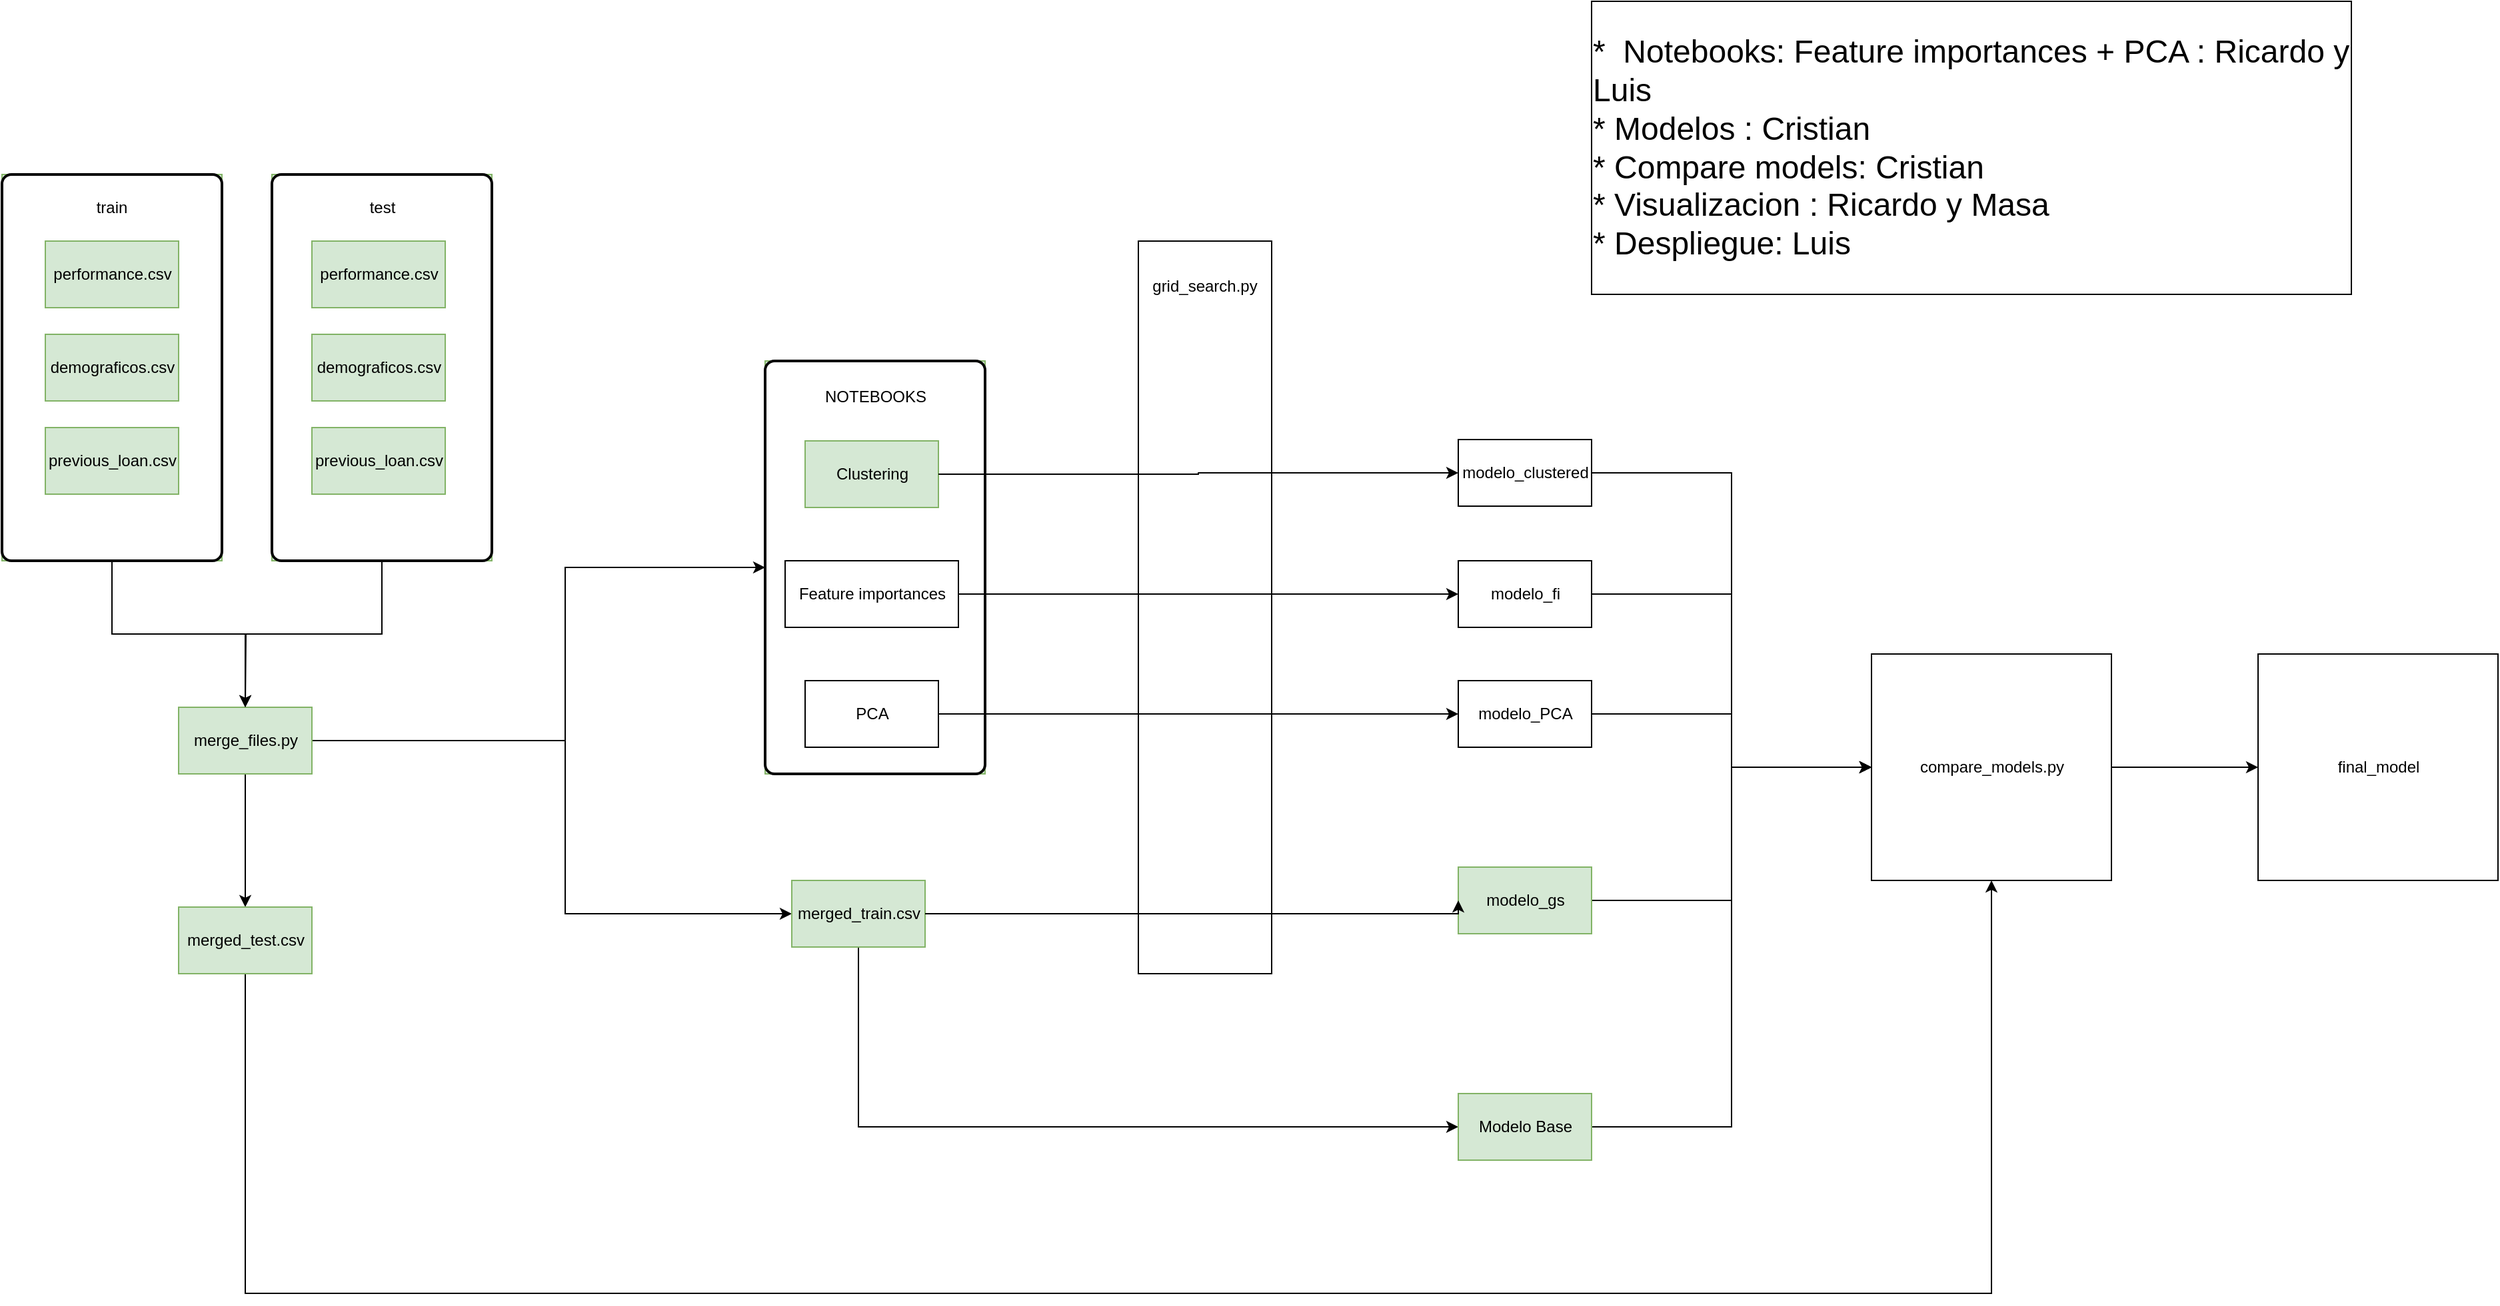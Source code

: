 <mxfile version="17.5.0" type="device"><diagram id="f106602c-feb2-e66a-4537-3a34d633f6aa" name="Page-1"><mxGraphModel dx="2286" dy="1110" grid="1" gridSize="10" guides="1" tooltips="1" connect="1" arrows="1" fold="1" page="1" pageScale="1" pageWidth="1169" pageHeight="827" background="none" math="0" shadow="0"><root><mxCell id="0"/><mxCell id="1" parent="0"/><mxCell id="wFH60M8RuStaRK-VtMVb-1011" value="" style="group;fillColor=#d5e8d4;strokeColor=#82b366;" vertex="1" connectable="0" parent="1"><mxGeometry x="480" y="190" width="165" height="290" as="geometry"/></mxCell><mxCell id="wFH60M8RuStaRK-VtMVb-1012" value="" style="rounded=1;whiteSpace=wrap;html=1;absoluteArcSize=1;arcSize=14;strokeWidth=2;" vertex="1" parent="wFH60M8RuStaRK-VtMVb-1011"><mxGeometry width="165" height="290" as="geometry"/></mxCell><mxCell id="wFH60M8RuStaRK-VtMVb-1013" value="test" style="text;html=1;strokeColor=none;fillColor=none;align=center;verticalAlign=middle;whiteSpace=wrap;rounded=0;" vertex="1" parent="wFH60M8RuStaRK-VtMVb-1011"><mxGeometry x="52.5" y="10" width="60" height="30" as="geometry"/></mxCell><mxCell id="wFH60M8RuStaRK-VtMVb-1010" value="" style="group;fillColor=#d5e8d4;strokeColor=#82b366;" vertex="1" connectable="0" parent="1"><mxGeometry x="277.5" y="190" width="165" height="290" as="geometry"/></mxCell><mxCell id="wFH60M8RuStaRK-VtMVb-1007" value="" style="rounded=1;whiteSpace=wrap;html=1;absoluteArcSize=1;arcSize=14;strokeWidth=2;" vertex="1" parent="wFH60M8RuStaRK-VtMVb-1010"><mxGeometry width="165" height="290" as="geometry"/></mxCell><mxCell id="wFH60M8RuStaRK-VtMVb-1009" value="train" style="text;html=1;strokeColor=none;fillColor=none;align=center;verticalAlign=middle;whiteSpace=wrap;rounded=0;" vertex="1" parent="wFH60M8RuStaRK-VtMVb-1010"><mxGeometry x="52.5" y="10" width="60" height="30" as="geometry"/></mxCell><mxCell id="wFH60M8RuStaRK-VtMVb-1001" value="performance.csv" style="html=1;dashed=0;whitespace=wrap;fillColor=#d5e8d4;strokeColor=#82b366;" vertex="1" parent="1"><mxGeometry x="310" y="240" width="100" height="50" as="geometry"/></mxCell><mxCell id="wFH60M8RuStaRK-VtMVb-1002" value="previous_loan.csv" style="html=1;dashed=0;whitespace=wrap;fillColor=#d5e8d4;strokeColor=#82b366;" vertex="1" parent="1"><mxGeometry x="310" y="380" width="100" height="50" as="geometry"/></mxCell><mxCell id="wFH60M8RuStaRK-VtMVb-1003" value="demograficos.csv" style="html=1;dashed=0;whitespace=wrap;fillColor=#d5e8d4;strokeColor=#82b366;" vertex="1" parent="1"><mxGeometry x="310" y="310" width="100" height="50" as="geometry"/></mxCell><mxCell id="wFH60M8RuStaRK-VtMVb-1004" value="performance.csv" style="html=1;dashed=0;whitespace=wrap;fillColor=#d5e8d4;strokeColor=#82b366;" vertex="1" parent="1"><mxGeometry x="510" y="240" width="100" height="50" as="geometry"/></mxCell><mxCell id="wFH60M8RuStaRK-VtMVb-1005" value="previous_loan.csv" style="html=1;dashed=0;whitespace=wrap;fillColor=#d5e8d4;strokeColor=#82b366;" vertex="1" parent="1"><mxGeometry x="510" y="380" width="100" height="50" as="geometry"/></mxCell><mxCell id="wFH60M8RuStaRK-VtMVb-1006" value="demograficos.csv" style="html=1;dashed=0;whitespace=wrap;fillColor=#d5e8d4;strokeColor=#82b366;" vertex="1" parent="1"><mxGeometry x="510" y="310" width="100" height="50" as="geometry"/></mxCell><mxCell id="wFH60M8RuStaRK-VtMVb-1043" style="edgeStyle=orthogonalEdgeStyle;rounded=0;orthogonalLoop=1;jettySize=auto;html=1;exitX=1;exitY=0.5;exitDx=0;exitDy=0;entryX=0;entryY=0.5;entryDx=0;entryDy=0;" edge="1" parent="1" source="wFH60M8RuStaRK-VtMVb-1014" target="wFH60M8RuStaRK-VtMVb-1020"><mxGeometry relative="1" as="geometry"><Array as="points"><mxPoint x="700" y="615"/><mxPoint x="700" y="745"/></Array></mxGeometry></mxCell><mxCell id="wFH60M8RuStaRK-VtMVb-1053" style="edgeStyle=orthogonalEdgeStyle;rounded=0;orthogonalLoop=1;jettySize=auto;html=1;exitX=0.5;exitY=1;exitDx=0;exitDy=0;" edge="1" parent="1" source="wFH60M8RuStaRK-VtMVb-1014" target="wFH60M8RuStaRK-VtMVb-1021"><mxGeometry relative="1" as="geometry"/></mxCell><mxCell id="wFH60M8RuStaRK-VtMVb-1063" style="edgeStyle=orthogonalEdgeStyle;rounded=0;orthogonalLoop=1;jettySize=auto;html=1;exitX=1;exitY=0.5;exitDx=0;exitDy=0;" edge="1" parent="1" source="wFH60M8RuStaRK-VtMVb-1014" target="wFH60M8RuStaRK-VtMVb-1059"><mxGeometry relative="1" as="geometry"><Array as="points"><mxPoint x="700" y="615"/><mxPoint x="700" y="485"/></Array></mxGeometry></mxCell><mxCell id="wFH60M8RuStaRK-VtMVb-1014" value="merge_files.py" style="html=1;dashed=0;whitespace=wrap;fillColor=#d5e8d4;strokeColor=#82b366;" vertex="1" parent="1"><mxGeometry x="410" y="590" width="100" height="50" as="geometry"/></mxCell><mxCell id="wFH60M8RuStaRK-VtMVb-1076" style="edgeStyle=orthogonalEdgeStyle;rounded=0;orthogonalLoop=1;jettySize=auto;html=1;exitX=0.5;exitY=1;exitDx=0;exitDy=0;entryX=0;entryY=0.5;entryDx=0;entryDy=0;" edge="1" parent="1" source="wFH60M8RuStaRK-VtMVb-1020" target="wFH60M8RuStaRK-VtMVb-1051"><mxGeometry relative="1" as="geometry"/></mxCell><mxCell id="wFH60M8RuStaRK-VtMVb-1020" value="merged_train.csv" style="html=1;dashed=0;whitespace=wrap;fillColor=#d5e8d4;strokeColor=#82b366;" vertex="1" parent="1"><mxGeometry x="870" y="720" width="100" height="50" as="geometry"/></mxCell><mxCell id="wFH60M8RuStaRK-VtMVb-1091" style="edgeStyle=orthogonalEdgeStyle;rounded=0;orthogonalLoop=1;jettySize=auto;html=1;exitX=0.5;exitY=1;exitDx=0;exitDy=0;entryX=0.5;entryY=1;entryDx=0;entryDy=0;" edge="1" parent="1" source="wFH60M8RuStaRK-VtMVb-1021" target="wFH60M8RuStaRK-VtMVb-1085"><mxGeometry relative="1" as="geometry"><Array as="points"><mxPoint x="460" y="1030"/><mxPoint x="1770" y="1030"/></Array></mxGeometry></mxCell><mxCell id="wFH60M8RuStaRK-VtMVb-1021" value="merged_test.csv" style="html=1;dashed=0;whitespace=wrap;fillColor=#d5e8d4;strokeColor=#82b366;" vertex="1" parent="1"><mxGeometry x="410" y="740" width="100" height="50" as="geometry"/></mxCell><mxCell id="wFH60M8RuStaRK-VtMVb-1025" value="" style="group" vertex="1" connectable="0" parent="1"><mxGeometry x="820" y="430" width="490" height="200" as="geometry"/></mxCell><mxCell id="wFH60M8RuStaRK-VtMVb-1037" style="edgeStyle=orthogonalEdgeStyle;rounded=0;orthogonalLoop=1;jettySize=auto;html=1;exitX=0.5;exitY=1;exitDx=0;exitDy=0;entryX=0.5;entryY=0;entryDx=0;entryDy=0;" edge="1" parent="1" source="wFH60M8RuStaRK-VtMVb-1007" target="wFH60M8RuStaRK-VtMVb-1014"><mxGeometry relative="1" as="geometry"/></mxCell><mxCell id="wFH60M8RuStaRK-VtMVb-1038" style="edgeStyle=orthogonalEdgeStyle;rounded=0;orthogonalLoop=1;jettySize=auto;html=1;exitX=0.5;exitY=1;exitDx=0;exitDy=0;" edge="1" parent="1" source="wFH60M8RuStaRK-VtMVb-1012"><mxGeometry relative="1" as="geometry"><mxPoint x="460" y="590" as="targetPoint"/></mxGeometry></mxCell><mxCell id="wFH60M8RuStaRK-VtMVb-1090" style="edgeStyle=orthogonalEdgeStyle;rounded=0;orthogonalLoop=1;jettySize=auto;html=1;exitX=1;exitY=0.5;exitDx=0;exitDy=0;entryX=0;entryY=0.5;entryDx=0;entryDy=0;" edge="1" parent="1" source="wFH60M8RuStaRK-VtMVb-1051" target="wFH60M8RuStaRK-VtMVb-1085"><mxGeometry relative="1" as="geometry"/></mxCell><mxCell id="wFH60M8RuStaRK-VtMVb-1051" value="Modelo Base" style="html=1;dashed=0;whitespace=wrap;fillColor=#d5e8d4;strokeColor=#82b366;" vertex="1" parent="1"><mxGeometry x="1370" y="880" width="100" height="50" as="geometry"/></mxCell><mxCell id="wFH60M8RuStaRK-VtMVb-1061" value="" style="group;fillColor=#d5e8d4;strokeColor=#82b366;" vertex="1" connectable="0" parent="1"><mxGeometry x="850" y="330" width="165" height="310" as="geometry"/></mxCell><mxCell id="wFH60M8RuStaRK-VtMVb-1058" value="" style="group" vertex="1" connectable="0" parent="wFH60M8RuStaRK-VtMVb-1061"><mxGeometry width="165" height="310" as="geometry"/></mxCell><mxCell id="wFH60M8RuStaRK-VtMVb-1059" value="" style="rounded=1;whiteSpace=wrap;html=1;absoluteArcSize=1;arcSize=14;strokeWidth=2;" vertex="1" parent="wFH60M8RuStaRK-VtMVb-1058"><mxGeometry width="165" height="310" as="geometry"/></mxCell><mxCell id="wFH60M8RuStaRK-VtMVb-1060" value="NOTEBOOKS" style="text;html=1;strokeColor=none;fillColor=none;align=center;verticalAlign=middle;whiteSpace=wrap;rounded=0;" vertex="1" parent="wFH60M8RuStaRK-VtMVb-1058"><mxGeometry x="52.5" y="10.69" width="60" height="32.069" as="geometry"/></mxCell><mxCell id="wFH60M8RuStaRK-VtMVb-1055" value="PCA" style="html=1;dashed=0;whitespace=wrap;" vertex="1" parent="wFH60M8RuStaRK-VtMVb-1061"><mxGeometry x="30" y="240" width="100" height="50" as="geometry"/></mxCell><mxCell id="wFH60M8RuStaRK-VtMVb-1056" value="Feature importances" style="html=1;dashed=0;whitespace=wrap;" vertex="1" parent="wFH60M8RuStaRK-VtMVb-1061"><mxGeometry x="15" y="150" width="130" height="50" as="geometry"/></mxCell><mxCell id="wFH60M8RuStaRK-VtMVb-1057" value="Clustering" style="html=1;dashed=0;whitespace=wrap;fillColor=#d5e8d4;strokeColor=#82b366;" vertex="1" parent="wFH60M8RuStaRK-VtMVb-1061"><mxGeometry x="30" y="60" width="100" height="50" as="geometry"/></mxCell><mxCell id="wFH60M8RuStaRK-VtMVb-1086" style="edgeStyle=orthogonalEdgeStyle;rounded=0;orthogonalLoop=1;jettySize=auto;html=1;exitX=1;exitY=0.5;exitDx=0;exitDy=0;entryX=0;entryY=0.5;entryDx=0;entryDy=0;" edge="1" parent="1" source="wFH60M8RuStaRK-VtMVb-1065" target="wFH60M8RuStaRK-VtMVb-1085"><mxGeometry relative="1" as="geometry"/></mxCell><mxCell id="wFH60M8RuStaRK-VtMVb-1065" value="modelo_clustered" style="html=1;dashed=0;whitespace=wrap;" vertex="1" parent="1"><mxGeometry x="1370" y="389" width="100" height="50" as="geometry"/></mxCell><mxCell id="wFH60M8RuStaRK-VtMVb-1066" value="" style="html=1;dashed=0;whitespace=wrap;" vertex="1" parent="1"><mxGeometry x="1130" y="240" width="100" height="550" as="geometry"/></mxCell><mxCell id="wFH60M8RuStaRK-VtMVb-1067" value="grid_search.py" style="text;html=1;strokeColor=none;fillColor=none;align=center;verticalAlign=middle;whiteSpace=wrap;rounded=0;" vertex="1" parent="1"><mxGeometry x="1150" y="257.93" width="60" height="32.069" as="geometry"/></mxCell><mxCell id="wFH60M8RuStaRK-VtMVb-1070" style="edgeStyle=orthogonalEdgeStyle;rounded=0;orthogonalLoop=1;jettySize=auto;html=1;exitX=1;exitY=0.5;exitDx=0;exitDy=0;entryX=0;entryY=0.5;entryDx=0;entryDy=0;" edge="1" parent="1" source="wFH60M8RuStaRK-VtMVb-1055" target="wFH60M8RuStaRK-VtMVb-1074"><mxGeometry relative="1" as="geometry"/></mxCell><mxCell id="wFH60M8RuStaRK-VtMVb-1071" style="edgeStyle=orthogonalEdgeStyle;rounded=0;orthogonalLoop=1;jettySize=auto;html=1;exitX=1;exitY=0.5;exitDx=0;exitDy=0;entryX=0;entryY=0.5;entryDx=0;entryDy=0;" edge="1" parent="1" source="wFH60M8RuStaRK-VtMVb-1056" target="wFH60M8RuStaRK-VtMVb-1073"><mxGeometry relative="1" as="geometry"><mxPoint x="1130" y="505" as="targetPoint"/></mxGeometry></mxCell><mxCell id="wFH60M8RuStaRK-VtMVb-1072" style="edgeStyle=orthogonalEdgeStyle;rounded=0;orthogonalLoop=1;jettySize=auto;html=1;exitX=1;exitY=0.5;exitDx=0;exitDy=0;entryX=0;entryY=0.5;entryDx=0;entryDy=0;" edge="1" parent="1" source="wFH60M8RuStaRK-VtMVb-1057" target="wFH60M8RuStaRK-VtMVb-1065"><mxGeometry relative="1" as="geometry"><Array as="points"><mxPoint x="1175" y="415"/><mxPoint x="1175" y="414"/></Array></mxGeometry></mxCell><mxCell id="wFH60M8RuStaRK-VtMVb-1087" style="edgeStyle=orthogonalEdgeStyle;rounded=0;orthogonalLoop=1;jettySize=auto;html=1;exitX=1;exitY=0.5;exitDx=0;exitDy=0;entryX=0;entryY=0.5;entryDx=0;entryDy=0;" edge="1" parent="1" source="wFH60M8RuStaRK-VtMVb-1073" target="wFH60M8RuStaRK-VtMVb-1085"><mxGeometry relative="1" as="geometry"/></mxCell><mxCell id="wFH60M8RuStaRK-VtMVb-1073" value="modelo_fi" style="html=1;dashed=0;whitespace=wrap;" vertex="1" parent="1"><mxGeometry x="1370" y="480" width="100" height="50" as="geometry"/></mxCell><mxCell id="wFH60M8RuStaRK-VtMVb-1088" style="edgeStyle=orthogonalEdgeStyle;rounded=0;orthogonalLoop=1;jettySize=auto;html=1;exitX=1;exitY=0.5;exitDx=0;exitDy=0;entryX=0;entryY=0.5;entryDx=0;entryDy=0;" edge="1" parent="1" source="wFH60M8RuStaRK-VtMVb-1074" target="wFH60M8RuStaRK-VtMVb-1085"><mxGeometry relative="1" as="geometry"/></mxCell><mxCell id="wFH60M8RuStaRK-VtMVb-1074" value="modelo_PCA" style="html=1;dashed=0;whitespace=wrap;" vertex="1" parent="1"><mxGeometry x="1370" y="570" width="100" height="50" as="geometry"/></mxCell><mxCell id="wFH60M8RuStaRK-VtMVb-1089" style="edgeStyle=orthogonalEdgeStyle;rounded=0;orthogonalLoop=1;jettySize=auto;html=1;exitX=1;exitY=0.5;exitDx=0;exitDy=0;entryX=0;entryY=0.5;entryDx=0;entryDy=0;" edge="1" parent="1" source="wFH60M8RuStaRK-VtMVb-1075" target="wFH60M8RuStaRK-VtMVb-1085"><mxGeometry relative="1" as="geometry"><mxPoint x="1620" y="670" as="targetPoint"/></mxGeometry></mxCell><mxCell id="wFH60M8RuStaRK-VtMVb-1075" value="modelo_gs" style="html=1;dashed=0;whitespace=wrap;fillColor=#d5e8d4;strokeColor=#82b366;" vertex="1" parent="1"><mxGeometry x="1370" y="710" width="100" height="50" as="geometry"/></mxCell><mxCell id="wFH60M8RuStaRK-VtMVb-1077" style="edgeStyle=orthogonalEdgeStyle;rounded=0;orthogonalLoop=1;jettySize=auto;html=1;exitX=1;exitY=0.5;exitDx=0;exitDy=0;entryX=0;entryY=0.5;entryDx=0;entryDy=0;" edge="1" parent="1" source="wFH60M8RuStaRK-VtMVb-1020" target="wFH60M8RuStaRK-VtMVb-1075"><mxGeometry relative="1" as="geometry"><Array as="points"><mxPoint x="1370" y="745"/></Array></mxGeometry></mxCell><mxCell id="wFH60M8RuStaRK-VtMVb-1093" style="edgeStyle=orthogonalEdgeStyle;rounded=0;orthogonalLoop=1;jettySize=auto;html=1;exitX=1;exitY=0.5;exitDx=0;exitDy=0;entryX=0;entryY=0.5;entryDx=0;entryDy=0;" edge="1" parent="1" source="wFH60M8RuStaRK-VtMVb-1085" target="wFH60M8RuStaRK-VtMVb-1092"><mxGeometry relative="1" as="geometry"/></mxCell><mxCell id="wFH60M8RuStaRK-VtMVb-1085" value="compare_models.py" style="html=1;dashed=0;whitespace=wrap;" vertex="1" parent="1"><mxGeometry x="1680" y="550" width="180" height="170" as="geometry"/></mxCell><mxCell id="wFH60M8RuStaRK-VtMVb-1092" value="final_model" style="html=1;dashed=0;whitespace=wrap;" vertex="1" parent="1"><mxGeometry x="1970" y="550" width="180" height="170" as="geometry"/></mxCell><mxCell id="wFH60M8RuStaRK-VtMVb-1094" value="&lt;div style=&quot;text-align: left&quot;&gt;&lt;span style=&quot;font-size: 24px&quot;&gt;*&amp;nbsp; Notebooks: Feature importances + PCA : Ricardo y Luis&lt;/span&gt;&lt;/div&gt;&lt;font style=&quot;font-size: 24px&quot;&gt;&lt;div style=&quot;text-align: left&quot;&gt;&lt;span&gt;* Modelos : Cristian&lt;/span&gt;&lt;/div&gt;&lt;div style=&quot;text-align: left&quot;&gt;&lt;span&gt;* Compare models: Cristian&lt;/span&gt;&lt;/div&gt;&lt;div style=&quot;text-align: left&quot;&gt;&lt;span&gt;* Visualizacion : Ricardo y Masa&lt;/span&gt;&lt;/div&gt;&lt;div style=&quot;text-align: left&quot;&gt;&lt;span&gt;* Despliegue: Luis&lt;/span&gt;&lt;/div&gt;&lt;/font&gt;" style="whiteSpace=wrap;html=1;" vertex="1" parent="1"><mxGeometry x="1470" y="60" width="570" height="220" as="geometry"/></mxCell></root></mxGraphModel></diagram></mxfile>